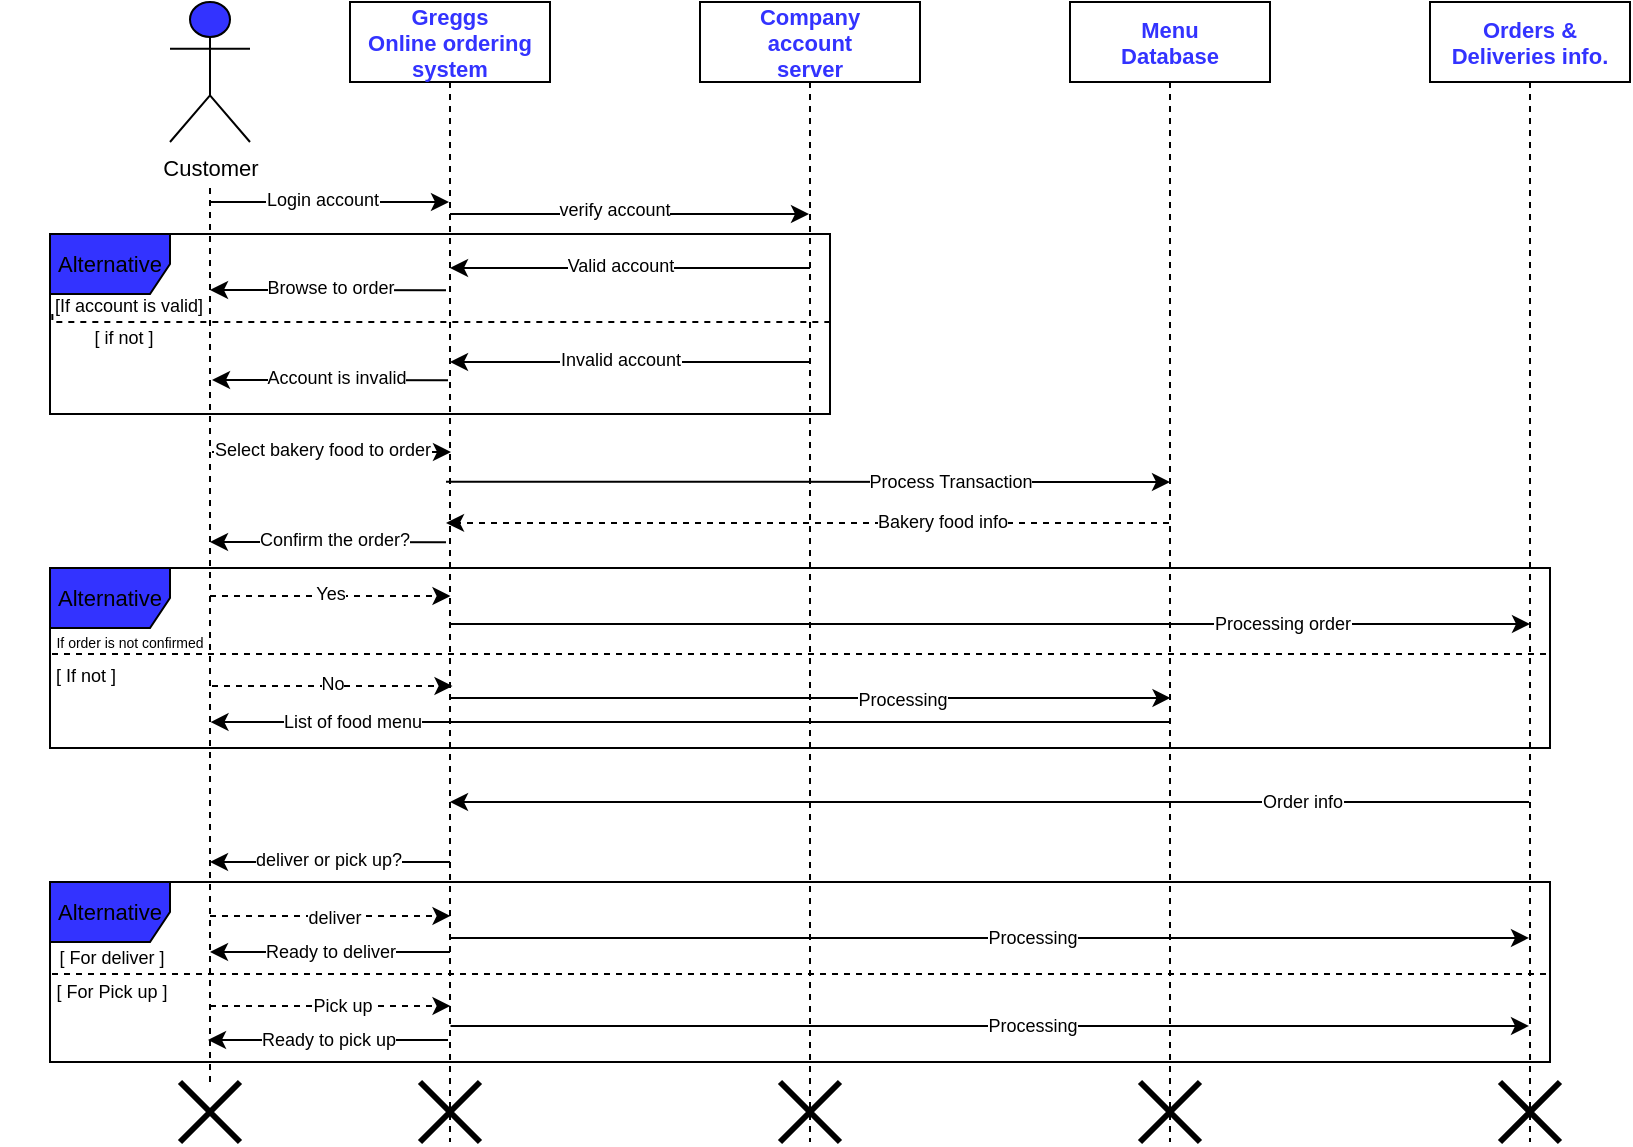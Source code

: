 <mxfile version="18.1.2" type="device"><diagram id="kgpKYQtTHZ0yAKxKKP6v" name="Page-1"><mxGraphModel dx="796" dy="432" grid="1" gridSize="10" guides="1" tooltips="1" connect="1" arrows="1" fold="1" page="1" pageScale="1" pageWidth="850" pageHeight="1100" math="0" shadow="0"><root><mxCell id="0"/><mxCell id="1" parent="0"/><mxCell id="aIoewyIXDSfJuuiZ7nju-42" value="Alternative" style="shape=umlFrame;whiteSpace=wrap;html=1;fontSize=11;fontColor=#000000;fillColor=#3333FF;" vertex="1" parent="1"><mxGeometry x="30" y="156" width="390" height="90" as="geometry"/></mxCell><mxCell id="3nuBFxr9cyL0pnOWT2aG-1" value="Greggs&#10;Online ordering&#10;system" style="shape=umlLifeline;perimeter=lifelinePerimeter;container=1;collapsible=0;recursiveResize=0;rounded=0;shadow=0;strokeWidth=1;fontSize=11;fontColor=#3333FF;fontStyle=1" parent="1" vertex="1"><mxGeometry x="180" y="40" width="100" height="570" as="geometry"/></mxCell><mxCell id="aIoewyIXDSfJuuiZ7nju-112" value="" style="shape=umlDestroy;whiteSpace=wrap;html=1;strokeWidth=3;fontSize=9;fontColor=#000000;fillColor=#3333FF;" vertex="1" parent="3nuBFxr9cyL0pnOWT2aG-1"><mxGeometry x="35" y="540" width="30" height="30" as="geometry"/></mxCell><mxCell id="3nuBFxr9cyL0pnOWT2aG-5" value="Company&#10;account&#10;server" style="shape=umlLifeline;perimeter=lifelinePerimeter;container=1;collapsible=0;recursiveResize=0;rounded=0;shadow=0;strokeWidth=1;fontSize=11;fontColor=#3333FF;fontStyle=1" parent="1" vertex="1"><mxGeometry x="355" y="40" width="110" height="570" as="geometry"/></mxCell><mxCell id="aIoewyIXDSfJuuiZ7nju-88" value="&lt;font style=&quot;font-size: 11px;&quot;&gt;Alternative&lt;/font&gt;" style="shape=umlFrame;whiteSpace=wrap;html=1;fontSize=9;fontColor=#000000;fillColor=#3333FF;" vertex="1" parent="3nuBFxr9cyL0pnOWT2aG-5"><mxGeometry x="-325" y="440" width="750" height="90" as="geometry"/></mxCell><mxCell id="aIoewyIXDSfJuuiZ7nju-94" value="[ For deliver ]" style="text;html=1;strokeColor=none;fillColor=none;align=center;verticalAlign=middle;whiteSpace=wrap;rounded=0;fontSize=9;fontColor=#000000;" vertex="1" parent="3nuBFxr9cyL0pnOWT2aG-5"><mxGeometry x="-324" y="463" width="60" height="30" as="geometry"/></mxCell><mxCell id="aIoewyIXDSfJuuiZ7nju-95" value="[ For Pick up ]" style="text;html=1;strokeColor=none;fillColor=none;align=center;verticalAlign=middle;whiteSpace=wrap;rounded=0;fontSize=9;fontColor=#000000;" vertex="1" parent="3nuBFxr9cyL0pnOWT2aG-5"><mxGeometry x="-324" y="480" width="60" height="30" as="geometry"/></mxCell><mxCell id="aIoewyIXDSfJuuiZ7nju-113" value="" style="shape=umlDestroy;whiteSpace=wrap;html=1;strokeWidth=3;fontSize=9;fontColor=#000000;fillColor=#3333FF;" vertex="1" parent="3nuBFxr9cyL0pnOWT2aG-5"><mxGeometry x="40" y="540" width="30" height="30" as="geometry"/></mxCell><mxCell id="aIoewyIXDSfJuuiZ7nju-1" value="Menu&#10;Database" style="shape=umlLifeline;perimeter=lifelinePerimeter;container=1;collapsible=0;recursiveResize=0;rounded=0;shadow=0;strokeWidth=1;fontColor=#3333FF;fontStyle=1;fontSize=11;" vertex="1" parent="1"><mxGeometry x="540" y="40" width="100" height="570" as="geometry"/></mxCell><mxCell id="aIoewyIXDSfJuuiZ7nju-114" value="" style="shape=umlDestroy;whiteSpace=wrap;html=1;strokeWidth=3;fontSize=9;fontColor=#000000;fillColor=#3333FF;" vertex="1" parent="aIoewyIXDSfJuuiZ7nju-1"><mxGeometry x="35" y="540" width="30" height="30" as="geometry"/></mxCell><mxCell id="aIoewyIXDSfJuuiZ7nju-3" value="Orders &amp;&#10;Deliveries info." style="shape=umlLifeline;perimeter=lifelinePerimeter;container=1;collapsible=0;recursiveResize=0;rounded=0;shadow=0;strokeWidth=1;fontColor=#3333FF;fontStyle=1;fontSize=11;" vertex="1" parent="1"><mxGeometry x="720" y="40" width="100" height="570" as="geometry"/></mxCell><mxCell id="aIoewyIXDSfJuuiZ7nju-115" value="" style="shape=umlDestroy;whiteSpace=wrap;html=1;strokeWidth=3;fontSize=9;fontColor=#000000;fillColor=#3333FF;" vertex="1" parent="aIoewyIXDSfJuuiZ7nju-3"><mxGeometry x="35" y="540" width="30" height="30" as="geometry"/></mxCell><mxCell id="aIoewyIXDSfJuuiZ7nju-5" value="Customer" style="shape=umlActor;verticalLabelPosition=bottom;verticalAlign=top;html=1;outlineConnect=0;fontSize=11;fillColor=#3333FF;" vertex="1" parent="1"><mxGeometry x="90" y="40" width="40" height="70" as="geometry"/></mxCell><mxCell id="aIoewyIXDSfJuuiZ7nju-9" value="" style="endArrow=none;html=1;edgeStyle=orthogonalEdgeStyle;rounded=0;dashed=1;fontSize=11;fontColor=#3333FF;startArrow=none;" edge="1" parent="1" source="aIoewyIXDSfJuuiZ7nju-108"><mxGeometry relative="1" as="geometry"><mxPoint x="110" y="600" as="sourcePoint"/><mxPoint x="110" y="130" as="targetPoint"/></mxGeometry></mxCell><mxCell id="aIoewyIXDSfJuuiZ7nju-11" value="" style="edgeLabel;resizable=0;html=1;align=right;verticalAlign=bottom;fontSize=11;fontColor=#3333FF;fillColor=#3333FF;" connectable="0" vertex="1" parent="aIoewyIXDSfJuuiZ7nju-9"><mxGeometry x="1" relative="1" as="geometry"/></mxCell><mxCell id="aIoewyIXDSfJuuiZ7nju-39" value="" style="endArrow=none;html=1;edgeStyle=orthogonalEdgeStyle;rounded=0;dashed=1;fontSize=11;fontColor=#000000;entryX=1.01;entryY=0.411;entryDx=0;entryDy=0;entryPerimeter=0;exitX=0.003;exitY=0.444;exitDx=0;exitDy=0;exitPerimeter=0;" edge="1" parent="1" source="aIoewyIXDSfJuuiZ7nju-42"><mxGeometry relative="1" as="geometry"><mxPoint x="36" y="200" as="sourcePoint"/><mxPoint x="419.9" y="196.99" as="targetPoint"/><Array as="points"><mxPoint x="420" y="200"/></Array></mxGeometry></mxCell><mxCell id="aIoewyIXDSfJuuiZ7nju-43" value="[If account is valid]" style="edgeLabel;html=1;align=center;verticalAlign=middle;resizable=0;points=[];fontSize=9;fontColor=#000000;" vertex="1" connectable="0" parent="aIoewyIXDSfJuuiZ7nju-39"><mxGeometry x="-0.89" y="4" relative="1" as="geometry"><mxPoint x="20" y="-4" as="offset"/></mxGeometry></mxCell><mxCell id="aIoewyIXDSfJuuiZ7nju-44" value="[ if not ]" style="text;html=1;strokeColor=none;fillColor=none;align=center;verticalAlign=middle;whiteSpace=wrap;rounded=0;fontSize=9;fontColor=#000000;" vertex="1" parent="1"><mxGeometry x="37" y="193" width="60" height="30" as="geometry"/></mxCell><mxCell id="aIoewyIXDSfJuuiZ7nju-47" value="" style="endArrow=classic;html=1;rounded=0;fontSize=9;fontColor=#000000;" edge="1" parent="1" target="3nuBFxr9cyL0pnOWT2aG-1"><mxGeometry width="50" height="50" relative="1" as="geometry"><mxPoint x="110" y="140" as="sourcePoint"/><mxPoint x="270" y="100" as="targetPoint"/></mxGeometry></mxCell><mxCell id="aIoewyIXDSfJuuiZ7nju-48" value="Login account" style="edgeLabel;html=1;align=center;verticalAlign=middle;resizable=0;points=[];fontSize=9;fontColor=#000000;" vertex="1" connectable="0" parent="aIoewyIXDSfJuuiZ7nju-47"><mxGeometry x="-0.247" y="1" relative="1" as="geometry"><mxPoint x="11" as="offset"/></mxGeometry></mxCell><mxCell id="aIoewyIXDSfJuuiZ7nju-49" value="" style="endArrow=classic;html=1;rounded=0;fontSize=9;fontColor=#000000;" edge="1" parent="1"><mxGeometry width="50" height="50" relative="1" as="geometry"><mxPoint x="230" y="146" as="sourcePoint"/><mxPoint x="409.5" y="146" as="targetPoint"/></mxGeometry></mxCell><mxCell id="aIoewyIXDSfJuuiZ7nju-50" value="verify account" style="edgeLabel;html=1;align=center;verticalAlign=middle;resizable=0;points=[];fontSize=9;fontColor=#000000;" vertex="1" connectable="0" parent="aIoewyIXDSfJuuiZ7nju-49"><mxGeometry x="-0.209" y="3" relative="1" as="geometry"><mxPoint x="11" y="1" as="offset"/></mxGeometry></mxCell><mxCell id="aIoewyIXDSfJuuiZ7nju-51" value="" style="endArrow=classic;html=1;rounded=0;fontSize=9;fontColor=#000000;exitX=0.48;exitY=0.349;exitDx=0;exitDy=0;exitPerimeter=0;" edge="1" parent="1"><mxGeometry width="50" height="50" relative="1" as="geometry"><mxPoint x="228" y="184.09" as="sourcePoint"/><mxPoint x="110" y="184" as="targetPoint"/></mxGeometry></mxCell><mxCell id="aIoewyIXDSfJuuiZ7nju-53" value="Browse to order" style="edgeLabel;html=1;align=center;verticalAlign=middle;resizable=0;points=[];fontSize=9;fontColor=#000000;" vertex="1" connectable="0" parent="aIoewyIXDSfJuuiZ7nju-51"><mxGeometry x="0.407" y="-1" relative="1" as="geometry"><mxPoint x="25" as="offset"/></mxGeometry></mxCell><mxCell id="aIoewyIXDSfJuuiZ7nju-52" value="" style="endArrow=classic;html=1;rounded=0;fontSize=9;fontColor=#000000;exitX=0.48;exitY=0.349;exitDx=0;exitDy=0;exitPerimeter=0;" edge="1" parent="1"><mxGeometry width="50" height="50" relative="1" as="geometry"><mxPoint x="229" y="229.09" as="sourcePoint"/><mxPoint x="111" y="229" as="targetPoint"/></mxGeometry></mxCell><mxCell id="aIoewyIXDSfJuuiZ7nju-54" value="Account is invalid" style="edgeLabel;html=1;align=center;verticalAlign=middle;resizable=0;points=[];fontSize=9;fontColor=#000000;" vertex="1" connectable="0" parent="aIoewyIXDSfJuuiZ7nju-52"><mxGeometry x="0.271" y="-1" relative="1" as="geometry"><mxPoint x="19" as="offset"/></mxGeometry></mxCell><mxCell id="aIoewyIXDSfJuuiZ7nju-55" value="" style="endArrow=classic;html=1;rounded=0;fontSize=9;fontColor=#000000;" edge="1" parent="1"><mxGeometry width="50" height="50" relative="1" as="geometry"><mxPoint x="410" y="173" as="sourcePoint"/><mxPoint x="230" y="173" as="targetPoint"/></mxGeometry></mxCell><mxCell id="aIoewyIXDSfJuuiZ7nju-56" value="Valid account" style="edgeLabel;html=1;align=center;verticalAlign=middle;resizable=0;points=[];fontSize=9;fontColor=#000000;" vertex="1" connectable="0" parent="aIoewyIXDSfJuuiZ7nju-55"><mxGeometry x="0.407" y="-1" relative="1" as="geometry"><mxPoint x="31" as="offset"/></mxGeometry></mxCell><mxCell id="aIoewyIXDSfJuuiZ7nju-57" value="" style="endArrow=classic;html=1;rounded=0;fontSize=9;fontColor=#000000;" edge="1" parent="1"><mxGeometry width="50" height="50" relative="1" as="geometry"><mxPoint x="410" y="220" as="sourcePoint"/><mxPoint x="230" y="220" as="targetPoint"/></mxGeometry></mxCell><mxCell id="aIoewyIXDSfJuuiZ7nju-58" value="Invalid account" style="edgeLabel;html=1;align=center;verticalAlign=middle;resizable=0;points=[];fontSize=9;fontColor=#000000;" vertex="1" connectable="0" parent="aIoewyIXDSfJuuiZ7nju-57"><mxGeometry x="0.407" y="-1" relative="1" as="geometry"><mxPoint x="31" as="offset"/></mxGeometry></mxCell><mxCell id="aIoewyIXDSfJuuiZ7nju-59" value="" style="endArrow=classic;html=1;rounded=0;fontSize=9;fontColor=#000000;" edge="1" parent="1"><mxGeometry width="50" height="50" relative="1" as="geometry"><mxPoint x="111" y="265" as="sourcePoint"/><mxPoint x="230.5" y="265" as="targetPoint"/></mxGeometry></mxCell><mxCell id="aIoewyIXDSfJuuiZ7nju-60" value="Select bakery food to order" style="edgeLabel;html=1;align=center;verticalAlign=middle;resizable=0;points=[];fontSize=9;fontColor=#000000;" vertex="1" connectable="0" parent="aIoewyIXDSfJuuiZ7nju-59"><mxGeometry x="-0.247" y="1" relative="1" as="geometry"><mxPoint x="10" as="offset"/></mxGeometry></mxCell><mxCell id="aIoewyIXDSfJuuiZ7nju-61" value="" style="endArrow=classic;html=1;rounded=0;fontSize=9;fontColor=#000000;exitX=0.48;exitY=0.349;exitDx=0;exitDy=0;exitPerimeter=0;" edge="1" parent="1"><mxGeometry width="50" height="50" relative="1" as="geometry"><mxPoint x="228" y="310.09" as="sourcePoint"/><mxPoint x="110" y="310" as="targetPoint"/></mxGeometry></mxCell><mxCell id="aIoewyIXDSfJuuiZ7nju-62" value="Confirm the order?" style="edgeLabel;html=1;align=center;verticalAlign=middle;resizable=0;points=[];fontSize=9;fontColor=#000000;" vertex="1" connectable="0" parent="aIoewyIXDSfJuuiZ7nju-61"><mxGeometry x="0.271" y="-1" relative="1" as="geometry"><mxPoint x="19" as="offset"/></mxGeometry></mxCell><mxCell id="aIoewyIXDSfJuuiZ7nju-63" value="" style="endArrow=classic;html=1;rounded=0;fontSize=9;fontColor=#000000;exitX=0.48;exitY=0.585;exitDx=0;exitDy=0;exitPerimeter=0;" edge="1" parent="1"><mxGeometry width="50" height="50" relative="1" as="geometry"><mxPoint x="228" y="279.85" as="sourcePoint"/><mxPoint x="590" y="280" as="targetPoint"/></mxGeometry></mxCell><mxCell id="aIoewyIXDSfJuuiZ7nju-64" value="Process Transaction" style="edgeLabel;html=1;align=center;verticalAlign=middle;resizable=0;points=[];fontSize=9;fontColor=#000000;" vertex="1" connectable="0" parent="aIoewyIXDSfJuuiZ7nju-63"><mxGeometry x="0.182" relative="1" as="geometry"><mxPoint x="38" as="offset"/></mxGeometry></mxCell><mxCell id="aIoewyIXDSfJuuiZ7nju-65" value="" style="endArrow=classic;html=1;rounded=0;fontSize=9;fontColor=#000000;entryX=0.48;entryY=0.632;entryDx=0;entryDy=0;entryPerimeter=0;dashed=1;" edge="1" parent="1"><mxGeometry width="50" height="50" relative="1" as="geometry"><mxPoint x="589.5" y="300.44" as="sourcePoint"/><mxPoint x="228" y="300.44" as="targetPoint"/></mxGeometry></mxCell><mxCell id="aIoewyIXDSfJuuiZ7nju-66" value="Bakery food info" style="edgeLabel;html=1;align=center;verticalAlign=middle;resizable=0;points=[];fontSize=9;fontColor=#000000;" vertex="1" connectable="0" parent="aIoewyIXDSfJuuiZ7nju-65"><mxGeometry x="-0.527" y="1" relative="1" as="geometry"><mxPoint x="-28" y="-2" as="offset"/></mxGeometry></mxCell><mxCell id="aIoewyIXDSfJuuiZ7nju-68" value="&lt;font style=&quot;font-size: 11px;&quot;&gt;Alternative&lt;/font&gt;" style="shape=umlFrame;whiteSpace=wrap;html=1;fontSize=9;fontColor=#000000;fillColor=#3333FF;" vertex="1" parent="1"><mxGeometry x="30" y="323" width="750" height="90" as="geometry"/></mxCell><mxCell id="aIoewyIXDSfJuuiZ7nju-75" value="" style="endArrow=none;html=1;rounded=0;dashed=1;fontSize=11;fontColor=#000000;" edge="1" parent="1"><mxGeometry width="50" height="50" relative="1" as="geometry"><mxPoint x="31" y="366" as="sourcePoint"/><mxPoint x="781" y="366" as="targetPoint"/></mxGeometry></mxCell><mxCell id="aIoewyIXDSfJuuiZ7nju-76" value="&lt;font style=&quot;line-height: 0.9; font-size: 7px;&quot;&gt;If order is not confirmed&lt;/font&gt;" style="text;html=1;strokeColor=none;fillColor=none;align=center;verticalAlign=middle;whiteSpace=wrap;rounded=0;fontSize=11;fontColor=#000000;" vertex="1" parent="1"><mxGeometry x="5" y="344" width="130" height="30" as="geometry"/></mxCell><mxCell id="aIoewyIXDSfJuuiZ7nju-77" value="&lt;font style=&quot;font-size: 9px;&quot;&gt;[ If not ]&lt;/font&gt;" style="text;html=1;strokeColor=none;fillColor=none;align=center;verticalAlign=middle;whiteSpace=wrap;rounded=0;fontSize=7;fontColor=#000000;" vertex="1" parent="1"><mxGeometry x="18" y="362" width="60" height="30" as="geometry"/></mxCell><mxCell id="aIoewyIXDSfJuuiZ7nju-78" value="" style="endArrow=classic;html=1;rounded=0;dashed=1;fontSize=9;fontColor=#000000;entryX=0.267;entryY=0.189;entryDx=0;entryDy=0;entryPerimeter=0;" edge="1" parent="1"><mxGeometry width="50" height="50" relative="1" as="geometry"><mxPoint x="110" y="337" as="sourcePoint"/><mxPoint x="230.25" y="337.01" as="targetPoint"/></mxGeometry></mxCell><mxCell id="aIoewyIXDSfJuuiZ7nju-79" value="Yes" style="edgeLabel;html=1;align=center;verticalAlign=middle;resizable=0;points=[];fontSize=9;fontColor=#000000;" vertex="1" connectable="0" parent="aIoewyIXDSfJuuiZ7nju-78"><mxGeometry x="-0.252" y="-2" relative="1" as="geometry"><mxPoint x="15" y="-3" as="offset"/></mxGeometry></mxCell><mxCell id="aIoewyIXDSfJuuiZ7nju-80" value="" style="endArrow=classic;html=1;rounded=0;dashed=1;fontSize=9;fontColor=#000000;entryX=0.267;entryY=0.189;entryDx=0;entryDy=0;entryPerimeter=0;" edge="1" parent="1"><mxGeometry width="50" height="50" relative="1" as="geometry"><mxPoint x="111" y="382" as="sourcePoint"/><mxPoint x="231.25" y="382.01" as="targetPoint"/><Array as="points"><mxPoint x="171" y="382"/><mxPoint x="201" y="382"/></Array></mxGeometry></mxCell><mxCell id="aIoewyIXDSfJuuiZ7nju-81" value="No" style="edgeLabel;html=1;align=center;verticalAlign=middle;resizable=0;points=[];fontSize=9;fontColor=#000000;" vertex="1" connectable="0" parent="aIoewyIXDSfJuuiZ7nju-80"><mxGeometry x="-0.252" y="-2" relative="1" as="geometry"><mxPoint x="15" y="-3" as="offset"/></mxGeometry></mxCell><mxCell id="aIoewyIXDSfJuuiZ7nju-82" value="" style="endArrow=classic;html=1;rounded=0;fontSize=9;fontColor=#000000;" edge="1" parent="1"><mxGeometry width="50" height="50" relative="1" as="geometry"><mxPoint x="230" y="351" as="sourcePoint"/><mxPoint x="770" y="351" as="targetPoint"/></mxGeometry></mxCell><mxCell id="aIoewyIXDSfJuuiZ7nju-83" value="Processing order" style="edgeLabel;html=1;align=center;verticalAlign=middle;resizable=0;points=[];fontSize=9;fontColor=#000000;" vertex="1" connectable="0" parent="aIoewyIXDSfJuuiZ7nju-82"><mxGeometry x="0.541" relative="1" as="geometry"><mxPoint as="offset"/></mxGeometry></mxCell><mxCell id="aIoewyIXDSfJuuiZ7nju-84" value="" style="endArrow=classic;html=1;rounded=0;fontSize=9;fontColor=#000000;exitX=0.267;exitY=0.744;exitDx=0;exitDy=0;exitPerimeter=0;entryX=0.747;entryY=0.744;entryDx=0;entryDy=0;entryPerimeter=0;" edge="1" parent="1"><mxGeometry width="50" height="50" relative="1" as="geometry"><mxPoint x="230.25" y="387.96" as="sourcePoint"/><mxPoint x="590.25" y="387.96" as="targetPoint"/></mxGeometry></mxCell><mxCell id="aIoewyIXDSfJuuiZ7nju-85" value="Processing" style="edgeLabel;html=1;align=center;verticalAlign=middle;resizable=0;points=[];fontSize=9;fontColor=#000000;" vertex="1" connectable="0" parent="aIoewyIXDSfJuuiZ7nju-84"><mxGeometry x="0.254" y="1" relative="1" as="geometry"><mxPoint y="2" as="offset"/></mxGeometry></mxCell><mxCell id="aIoewyIXDSfJuuiZ7nju-86" value="" style="endArrow=classic;html=1;rounded=0;fontSize=9;fontColor=#000000;entryX=0.107;entryY=0.856;entryDx=0;entryDy=0;entryPerimeter=0;exitX=0.747;exitY=0.856;exitDx=0;exitDy=0;exitPerimeter=0;" edge="1" parent="1" source="aIoewyIXDSfJuuiZ7nju-68" target="aIoewyIXDSfJuuiZ7nju-68"><mxGeometry width="50" height="50" relative="1" as="geometry"><mxPoint x="400" y="280" as="sourcePoint"/><mxPoint x="450" y="230" as="targetPoint"/></mxGeometry></mxCell><mxCell id="aIoewyIXDSfJuuiZ7nju-87" value="List of food menu" style="edgeLabel;html=1;align=center;verticalAlign=middle;resizable=0;points=[];fontSize=9;fontColor=#000000;" vertex="1" connectable="0" parent="aIoewyIXDSfJuuiZ7nju-86"><mxGeometry x="0.622" relative="1" as="geometry"><mxPoint x="-20" as="offset"/></mxGeometry></mxCell><mxCell id="aIoewyIXDSfJuuiZ7nju-89" value="" style="endArrow=classic;html=1;rounded=0;fontSize=9;fontColor=#000000;" edge="1" parent="1" source="aIoewyIXDSfJuuiZ7nju-3"><mxGeometry width="50" height="50" relative="1" as="geometry"><mxPoint x="420" y="390" as="sourcePoint"/><mxPoint x="230" y="440" as="targetPoint"/></mxGeometry></mxCell><mxCell id="aIoewyIXDSfJuuiZ7nju-90" value="Order info" style="edgeLabel;html=1;align=center;verticalAlign=middle;resizable=0;points=[];fontSize=9;fontColor=#000000;" vertex="1" connectable="0" parent="aIoewyIXDSfJuuiZ7nju-89"><mxGeometry x="-0.453" y="1" relative="1" as="geometry"><mxPoint x="34" y="-1" as="offset"/></mxGeometry></mxCell><mxCell id="aIoewyIXDSfJuuiZ7nju-91" value="" style="endArrow=classic;html=1;rounded=0;fontSize=9;fontColor=#000000;" edge="1" parent="1"><mxGeometry width="50" height="50" relative="1" as="geometry"><mxPoint x="230" y="470" as="sourcePoint"/><mxPoint x="110" y="470" as="targetPoint"/></mxGeometry></mxCell><mxCell id="aIoewyIXDSfJuuiZ7nju-92" value="deliver or pick up?" style="edgeLabel;html=1;align=center;verticalAlign=middle;resizable=0;points=[];fontSize=9;fontColor=#000000;" vertex="1" connectable="0" parent="aIoewyIXDSfJuuiZ7nju-91"><mxGeometry x="-0.58" relative="1" as="geometry"><mxPoint x="-36" y="-1" as="offset"/></mxGeometry></mxCell><mxCell id="aIoewyIXDSfJuuiZ7nju-93" value="" style="endArrow=none;html=1;rounded=0;dashed=1;fontSize=11;fontColor=#000000;" edge="1" parent="1"><mxGeometry width="50" height="50" relative="1" as="geometry"><mxPoint x="31" y="526" as="sourcePoint"/><mxPoint x="781" y="526" as="targetPoint"/></mxGeometry></mxCell><mxCell id="aIoewyIXDSfJuuiZ7nju-96" value="" style="endArrow=classic;html=1;rounded=0;fontSize=9;fontColor=#000000;entryX=0.267;entryY=0.222;entryDx=0;entryDy=0;entryPerimeter=0;dashed=1;" edge="1" parent="1"><mxGeometry width="50" height="50" relative="1" as="geometry"><mxPoint x="110" y="497" as="sourcePoint"/><mxPoint x="230.25" y="496.98" as="targetPoint"/></mxGeometry></mxCell><mxCell id="aIoewyIXDSfJuuiZ7nju-97" value="deliver" style="edgeLabel;html=1;align=center;verticalAlign=middle;resizable=0;points=[];fontSize=9;fontColor=#000000;" vertex="1" connectable="0" parent="aIoewyIXDSfJuuiZ7nju-96"><mxGeometry x="0.214" y="-1" relative="1" as="geometry"><mxPoint x="-11" as="offset"/></mxGeometry></mxCell><mxCell id="aIoewyIXDSfJuuiZ7nju-98" value="" style="endArrow=classic;html=1;rounded=0;fontSize=9;fontColor=#000000;entryX=0.267;entryY=0.222;entryDx=0;entryDy=0;entryPerimeter=0;dashed=1;" edge="1" parent="1"><mxGeometry width="50" height="50" relative="1" as="geometry"><mxPoint x="110" y="542" as="sourcePoint"/><mxPoint x="230.25" y="541.98" as="targetPoint"/></mxGeometry></mxCell><mxCell id="aIoewyIXDSfJuuiZ7nju-99" value="Pick up" style="edgeLabel;html=1;align=center;verticalAlign=middle;resizable=0;points=[];fontSize=9;fontColor=#000000;" vertex="1" connectable="0" parent="aIoewyIXDSfJuuiZ7nju-98"><mxGeometry x="0.214" y="-1" relative="1" as="geometry"><mxPoint x="-7" y="-1" as="offset"/></mxGeometry></mxCell><mxCell id="aIoewyIXDSfJuuiZ7nju-100" value="" style="endArrow=classic;html=1;rounded=0;fontSize=9;fontColor=#000000;" edge="1" parent="1"><mxGeometry width="50" height="50" relative="1" as="geometry"><mxPoint x="230" y="515" as="sourcePoint"/><mxPoint x="110" y="515" as="targetPoint"/></mxGeometry></mxCell><mxCell id="aIoewyIXDSfJuuiZ7nju-101" value="Ready to deliver" style="edgeLabel;html=1;align=center;verticalAlign=middle;resizable=0;points=[];fontSize=9;fontColor=#000000;" vertex="1" connectable="0" parent="aIoewyIXDSfJuuiZ7nju-100"><mxGeometry x="-0.383" relative="1" as="geometry"><mxPoint x="-23" as="offset"/></mxGeometry></mxCell><mxCell id="aIoewyIXDSfJuuiZ7nju-102" value="" style="endArrow=classic;html=1;rounded=0;fontSize=9;fontColor=#000000;" edge="1" parent="1"><mxGeometry width="50" height="50" relative="1" as="geometry"><mxPoint x="229" y="559" as="sourcePoint"/><mxPoint x="109" y="559" as="targetPoint"/></mxGeometry></mxCell><mxCell id="aIoewyIXDSfJuuiZ7nju-103" value="Ready to pick up" style="edgeLabel;html=1;align=center;verticalAlign=middle;resizable=0;points=[];fontSize=9;fontColor=#000000;" vertex="1" connectable="0" parent="aIoewyIXDSfJuuiZ7nju-102"><mxGeometry x="-0.383" relative="1" as="geometry"><mxPoint x="-23" as="offset"/></mxGeometry></mxCell><mxCell id="aIoewyIXDSfJuuiZ7nju-104" value="" style="endArrow=classic;html=1;rounded=0;fontSize=9;fontColor=#000000;exitX=0.267;exitY=0.333;exitDx=0;exitDy=0;exitPerimeter=0;" edge="1" parent="1"><mxGeometry width="50" height="50" relative="1" as="geometry"><mxPoint x="230.25" y="507.97" as="sourcePoint"/><mxPoint x="769.5" y="507.97" as="targetPoint"/></mxGeometry></mxCell><mxCell id="aIoewyIXDSfJuuiZ7nju-105" value="Processing" style="edgeLabel;html=1;align=center;verticalAlign=middle;resizable=0;points=[];fontSize=9;fontColor=#000000;" vertex="1" connectable="0" parent="aIoewyIXDSfJuuiZ7nju-104"><mxGeometry x="0.078" relative="1" as="geometry"><mxPoint as="offset"/></mxGeometry></mxCell><mxCell id="aIoewyIXDSfJuuiZ7nju-106" value="" style="endArrow=classic;html=1;rounded=0;fontSize=9;fontColor=#000000;exitX=0.267;exitY=0.333;exitDx=0;exitDy=0;exitPerimeter=0;" edge="1" parent="1"><mxGeometry width="50" height="50" relative="1" as="geometry"><mxPoint x="230.25" y="551.97" as="sourcePoint"/><mxPoint x="769.5" y="551.97" as="targetPoint"/></mxGeometry></mxCell><mxCell id="aIoewyIXDSfJuuiZ7nju-107" value="Processing" style="edgeLabel;html=1;align=center;verticalAlign=middle;resizable=0;points=[];fontSize=9;fontColor=#000000;" vertex="1" connectable="0" parent="aIoewyIXDSfJuuiZ7nju-106"><mxGeometry x="0.078" relative="1" as="geometry"><mxPoint as="offset"/></mxGeometry></mxCell><mxCell id="aIoewyIXDSfJuuiZ7nju-108" value="" style="shape=umlDestroy;whiteSpace=wrap;html=1;strokeWidth=3;fontSize=9;fontColor=#000000;fillColor=#3333FF;" vertex="1" parent="1"><mxGeometry x="95" y="580" width="30" height="30" as="geometry"/></mxCell></root></mxGraphModel></diagram></mxfile>